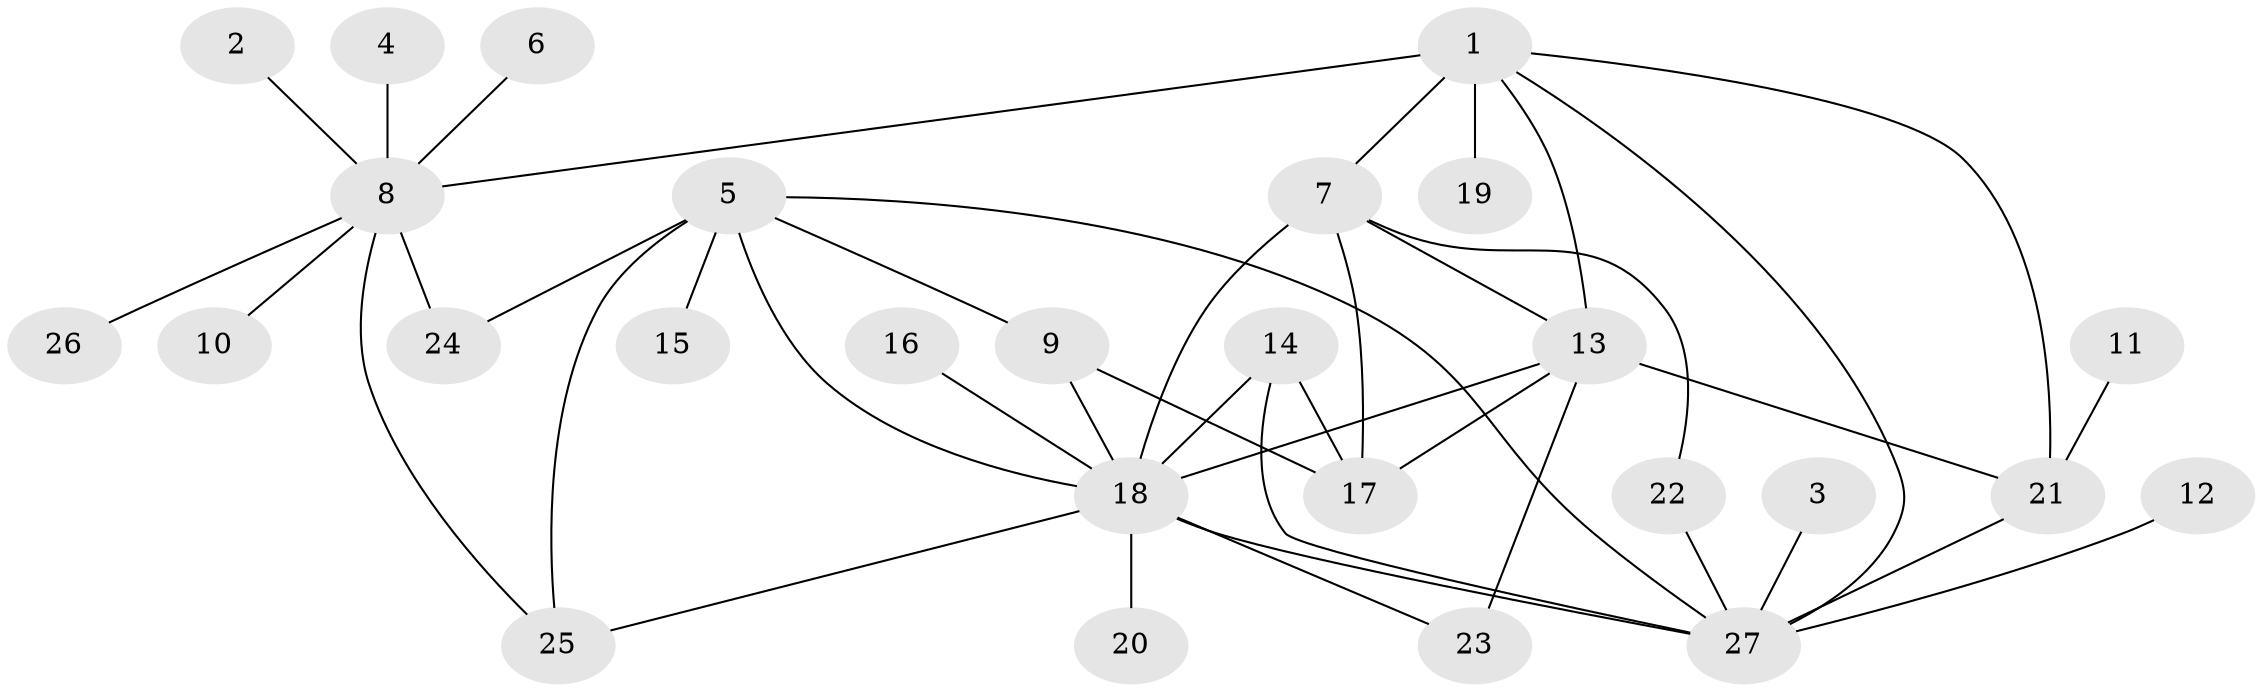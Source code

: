 // original degree distribution, {5: 0.06060606060606061, 8: 0.015151515151515152, 7: 0.030303030303030304, 11: 0.015151515151515152, 2: 0.18181818181818182, 4: 0.07575757575757576, 6: 0.045454545454545456, 10: 0.015151515151515152, 1: 0.5151515151515151, 3: 0.045454545454545456}
// Generated by graph-tools (version 1.1) at 2025/37/03/04/25 23:37:40]
// undirected, 27 vertices, 42 edges
graph export_dot {
  node [color=gray90,style=filled];
  1;
  2;
  3;
  4;
  5;
  6;
  7;
  8;
  9;
  10;
  11;
  12;
  13;
  14;
  15;
  16;
  17;
  18;
  19;
  20;
  21;
  22;
  23;
  24;
  25;
  26;
  27;
  1 -- 7 [weight=1.0];
  1 -- 8 [weight=2.0];
  1 -- 13 [weight=1.0];
  1 -- 19 [weight=1.0];
  1 -- 21 [weight=1.0];
  1 -- 27 [weight=1.0];
  2 -- 8 [weight=1.0];
  3 -- 27 [weight=1.0];
  4 -- 8 [weight=1.0];
  5 -- 9 [weight=1.0];
  5 -- 15 [weight=1.0];
  5 -- 18 [weight=1.0];
  5 -- 24 [weight=1.0];
  5 -- 25 [weight=1.0];
  5 -- 27 [weight=1.0];
  6 -- 8 [weight=1.0];
  7 -- 13 [weight=1.0];
  7 -- 17 [weight=1.0];
  7 -- 18 [weight=3.0];
  7 -- 22 [weight=1.0];
  8 -- 10 [weight=1.0];
  8 -- 24 [weight=1.0];
  8 -- 25 [weight=1.0];
  8 -- 26 [weight=1.0];
  9 -- 17 [weight=1.0];
  9 -- 18 [weight=1.0];
  11 -- 21 [weight=1.0];
  12 -- 27 [weight=1.0];
  13 -- 17 [weight=1.0];
  13 -- 18 [weight=1.0];
  13 -- 21 [weight=1.0];
  13 -- 23 [weight=1.0];
  14 -- 17 [weight=1.0];
  14 -- 18 [weight=1.0];
  14 -- 27 [weight=1.0];
  16 -- 18 [weight=1.0];
  18 -- 20 [weight=1.0];
  18 -- 23 [weight=1.0];
  18 -- 25 [weight=1.0];
  18 -- 27 [weight=1.0];
  21 -- 27 [weight=1.0];
  22 -- 27 [weight=1.0];
}
